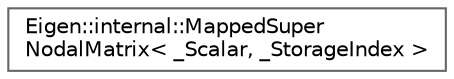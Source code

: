 digraph "类继承关系图"
{
 // LATEX_PDF_SIZE
  bgcolor="transparent";
  edge [fontname=Helvetica,fontsize=10,labelfontname=Helvetica,labelfontsize=10];
  node [fontname=Helvetica,fontsize=10,shape=box,height=0.2,width=0.4];
  rankdir="LR";
  Node0 [id="Node000000",label="Eigen::internal::MappedSuper\lNodalMatrix\< _Scalar, _StorageIndex \>",height=0.2,width=0.4,color="grey40", fillcolor="white", style="filled",URL="$class_eigen_1_1internal_1_1_mapped_super_nodal_matrix.html",tooltip="a class to manipulate the L supernodal factor from the SparseLU factorization"];
}
